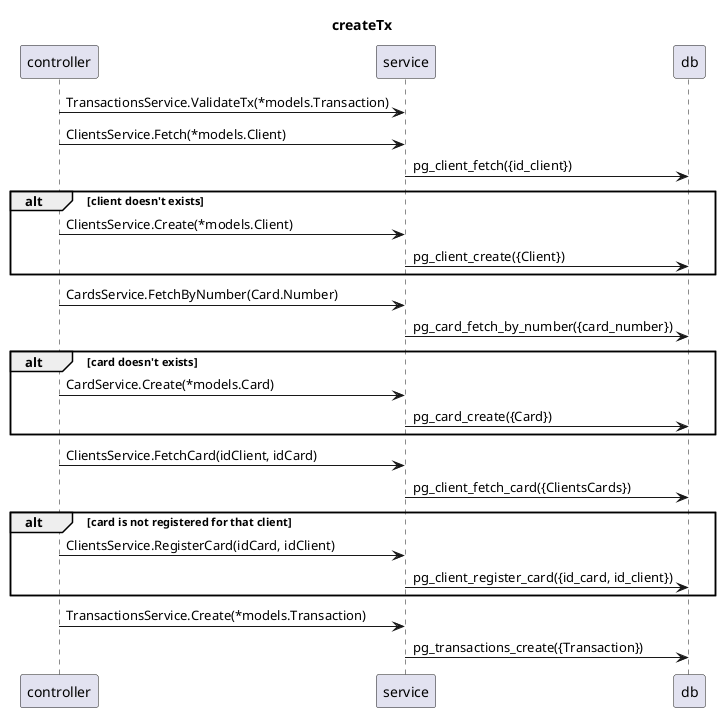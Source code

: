 @startuml
title createTx
skinparam responseMessageBelowArrow true
controller -> service : TransactionsService.ValidateTx(*models.Transaction)
controller -> service : ClientsService.Fetch(*models.Client)
service -> db : pg_client_fetch({id_client})
alt client doesn't exists

    controller -> service: ClientsService.Create(*models.Client)
    service -> db : pg_client_create({Client})

end

controller -> service : CardsService.FetchByNumber(Card.Number)
service -> db : pg_card_fetch_by_number({card_number})

alt card doesn't exists

    controller -> service: CardService.Create(*models.Card)
    service -> db : pg_card_create({Card})

end

controller -> service : ClientsService.FetchCard(idClient, idCard)
service -> db : pg_client_fetch_card({ClientsCards})

alt card is not registered for that client

    controller -> service: ClientsService.RegisterCard(idCard, idClient)
    service -> db : pg_client_register_card({id_card, id_client})

end

controller -> service : TransactionsService.Create(*models.Transaction)
service -> db : pg_transactions_create({Transaction})

@enduml